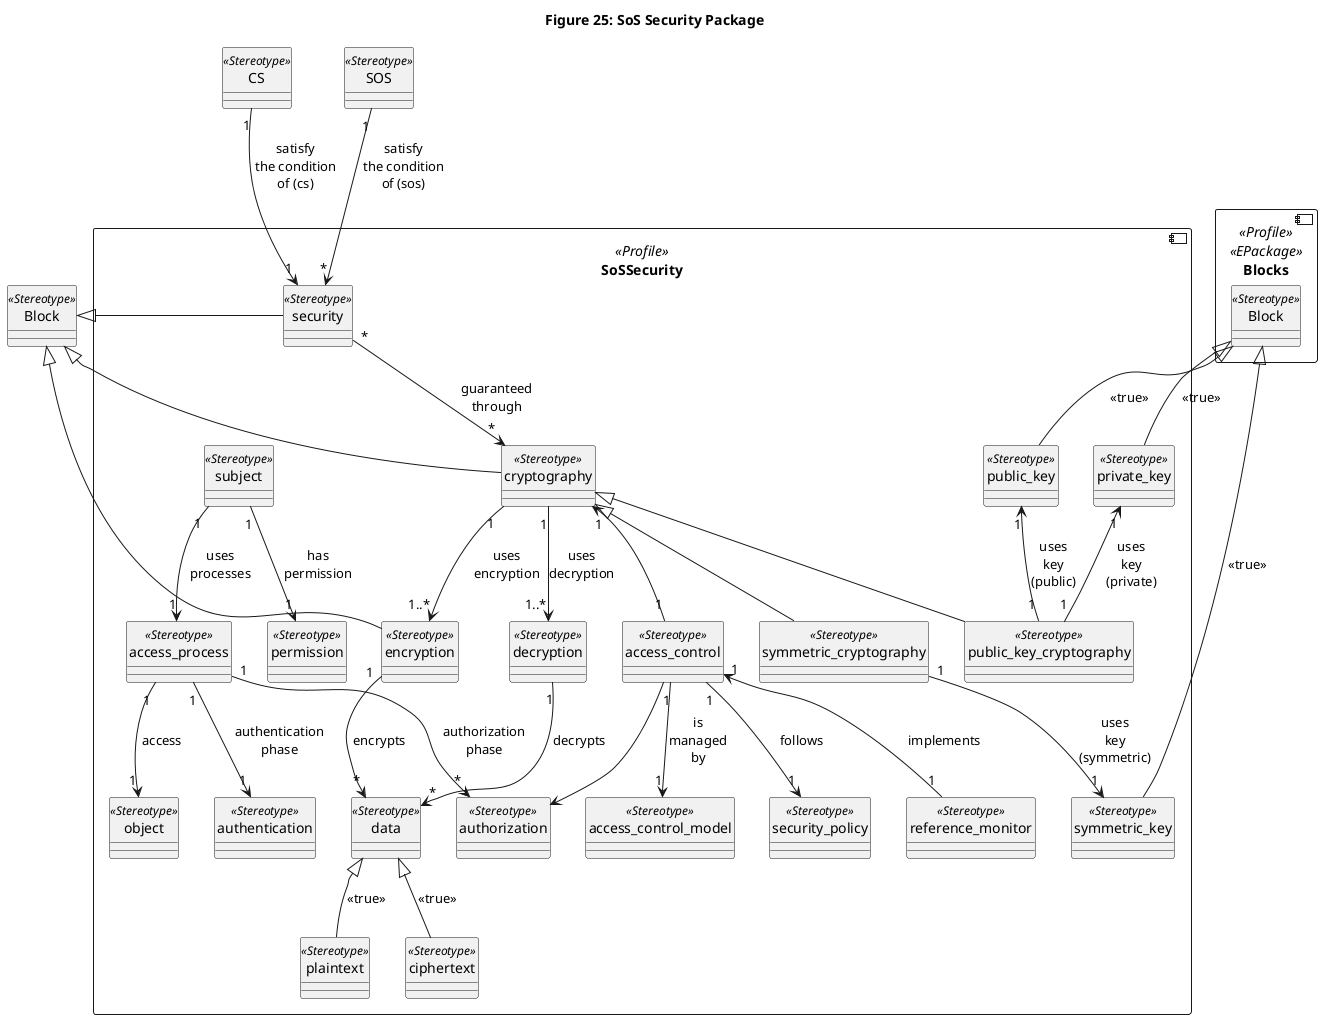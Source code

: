 @startuml
	title Figure 25: SoS Security Package
	
	skinparam classAttributeIconSize 0
	'hide circle
	
	' === Package and Profile Context ===
	component SoSSecurity <<Profile>> {
		class security <<Stereotype>>
	  	class cryptography <<Stereotype>>
	  	class encryption <<Stereotype>>
	  	class decryption <<Stereotype>>
	    class data <<Stereotype>>
	    class plaintext <<Stereotype>>
	    class ciphertext <<Stereotype>>
	    class permission <<Stereotype>>
	    class subject <<Stereotype>>
	    class object <<Stereotype>>
	    class authentication <<Stereotype>>
	    class authorization <<Stereotype>>
	    class access_process <<Stereotype>>
	    class access_control <<Stereotype>>
	    class access_control_model <<Stereotype>>
	    class security_policy <<Stereotype>>
	    class reference_monitor <<Stereotype>>
	    
		' === Cryptography Detail Stereotypes ===
		class symmetric_cryptography <<Stereotype>>
		class public_key_cryptography <<Stereotype>>
		class symmetric_key<<Stereotype>>
		class private_key<<Stereotype>>
		class public_key<<Stereotype>>
	}
	
	' === Contextual Entities ===
	class CS <<Stereotype>>
	class SOS <<Stereotype>>
	class "Block" as block_1 <<Stereotype>> 
	component Blocks as blocks <<Profile>> <<EPackage>> {
	  class "Block" as block_2 <<Stereotype>>
	}
	
	' === Relationships ===
	CS "1" -down-> "1" security : satisfy\nthe condition\nof (cs)
	SOS "1" -down-> "*" security : satisfy\nthe condition\nof (sos)
	
	security "*" --> "*" cryptography : guaranteed\nthrough 
	security -up-|> block_1
	cryptography "1" --> "1..*" encryption: uses\nencryption
	cryptography "1" --> "1..*" decryption: uses\ndecryption
	
	encryption "1" --> "*" data : encrypts
	decryption "1" --> "*" data : decrypts
	encryption --|> block_1
	
	
	symmetric_cryptography -up-|> cryptography
	public_key_cryptography -up-|> cryptography
	
	symmetric_cryptography "1" --> "1" symmetric_key : uses\nkey\n(symmetric)
	symmetric_key -up-|> block_2: <<true>>
	private_key -up-|> block_2: <<true>>
	public_key -up-|> block_2: <<true>>
	
	public_key_cryptography "1" -up-> "1" private_key : uses\nkey\n(private)
	public_key_cryptography "1" -up-> "1" public_key : uses\nkey\n(public)
	
	cryptography -up-|> block_1
	access_control "1" -up->  "1"cryptography
	
	ciphertext -up-|> data: <<true>>
	plaintext -up-|> data: <<true>>	
	
	reference_monitor "1" -up-> "1" access_control: implements
	access_control --> authorization
	access_control "1" -down-> "1" access_control_model: is\nmanaged\nby
	access_control "1" -down-> "1" security_policy: follows
	
	access_process "1" -down-> "*" authorization: authorization\nphase
	access_process "1" --> "1" authentication: authentication\nphase
	access_process "1" --> "1" object: access
	
	subject "1" --> "1" access_process: uses\nprocesses
	subject "1" --> "1" permission: has\npermission

	hide <<Stereotype>> circle
@enduml
